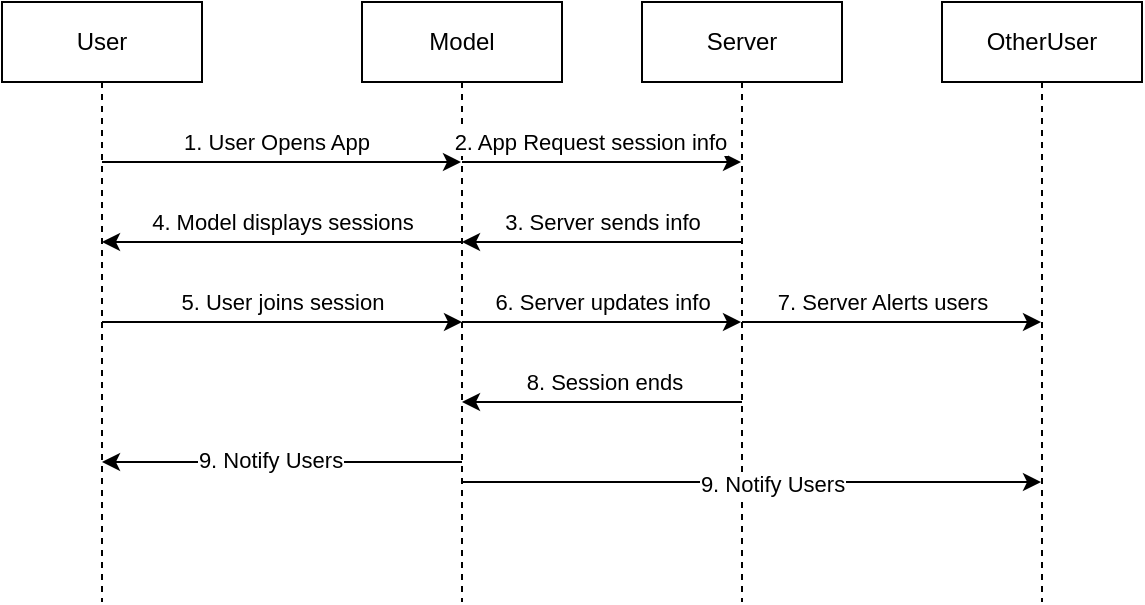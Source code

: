 <mxfile version="24.1.0" type="github">
  <diagram name="Page-1" id="2YBvvXClWsGukQMizWep">
    <mxGraphModel dx="454" dy="655" grid="1" gridSize="10" guides="1" tooltips="1" connect="1" arrows="1" fold="1" page="1" pageScale="1" pageWidth="850" pageHeight="1100" math="0" shadow="0">
      <root>
        <mxCell id="0" />
        <mxCell id="1" parent="0" />
        <mxCell id="aM9ryv3xv72pqoxQDRHE-1" value="User" style="shape=umlLifeline;perimeter=lifelinePerimeter;whiteSpace=wrap;html=1;container=0;dropTarget=0;collapsible=0;recursiveResize=0;outlineConnect=0;portConstraint=eastwest;newEdgeStyle={&quot;edgeStyle&quot;:&quot;elbowEdgeStyle&quot;,&quot;elbow&quot;:&quot;vertical&quot;,&quot;curved&quot;:0,&quot;rounded&quot;:0};" parent="1" vertex="1">
          <mxGeometry x="40" y="40" width="100" height="300" as="geometry" />
        </mxCell>
        <mxCell id="aM9ryv3xv72pqoxQDRHE-5" value="Model" style="shape=umlLifeline;perimeter=lifelinePerimeter;whiteSpace=wrap;html=1;container=0;dropTarget=0;collapsible=0;recursiveResize=0;outlineConnect=0;portConstraint=eastwest;newEdgeStyle={&quot;edgeStyle&quot;:&quot;elbowEdgeStyle&quot;,&quot;elbow&quot;:&quot;vertical&quot;,&quot;curved&quot;:0,&quot;rounded&quot;:0};" parent="1" vertex="1">
          <mxGeometry x="220" y="40" width="100" height="300" as="geometry" />
        </mxCell>
        <mxCell id="DtPNEOPhcOIuzaQkd96E-1" value="Server" style="shape=umlLifeline;perimeter=lifelinePerimeter;whiteSpace=wrap;html=1;container=0;dropTarget=0;collapsible=0;recursiveResize=0;outlineConnect=0;portConstraint=eastwest;newEdgeStyle={&quot;edgeStyle&quot;:&quot;elbowEdgeStyle&quot;,&quot;elbow&quot;:&quot;vertical&quot;,&quot;curved&quot;:0,&quot;rounded&quot;:0};" vertex="1" parent="1">
          <mxGeometry x="360" y="40" width="100" height="300" as="geometry" />
        </mxCell>
        <mxCell id="DtPNEOPhcOIuzaQkd96E-2" value="" style="endArrow=classic;html=1;rounded=0;" edge="1" parent="1" target="aM9ryv3xv72pqoxQDRHE-5">
          <mxGeometry width="50" height="50" relative="1" as="geometry">
            <mxPoint x="90" y="120" as="sourcePoint" />
            <mxPoint x="160" y="280" as="targetPoint" />
          </mxGeometry>
        </mxCell>
        <mxCell id="DtPNEOPhcOIuzaQkd96E-3" value="1. User Opens App" style="edgeLabel;html=1;align=center;verticalAlign=middle;resizable=0;points=[];" vertex="1" connectable="0" parent="DtPNEOPhcOIuzaQkd96E-2">
          <mxGeometry x="-0.031" y="2" relative="1" as="geometry">
            <mxPoint y="-8" as="offset" />
          </mxGeometry>
        </mxCell>
        <mxCell id="DtPNEOPhcOIuzaQkd96E-4" value="" style="endArrow=classic;html=1;rounded=0;" edge="1" parent="1" target="DtPNEOPhcOIuzaQkd96E-1">
          <mxGeometry width="50" height="50" relative="1" as="geometry">
            <mxPoint x="270" y="120" as="sourcePoint" />
            <mxPoint x="320" y="70" as="targetPoint" />
          </mxGeometry>
        </mxCell>
        <mxCell id="DtPNEOPhcOIuzaQkd96E-7" value="2. App Request session info" style="edgeLabel;html=1;align=center;verticalAlign=middle;resizable=0;points=[];" vertex="1" connectable="0" parent="DtPNEOPhcOIuzaQkd96E-4">
          <mxGeometry x="-0.082" y="2" relative="1" as="geometry">
            <mxPoint y="-8" as="offset" />
          </mxGeometry>
        </mxCell>
        <mxCell id="DtPNEOPhcOIuzaQkd96E-8" value="" style="endArrow=classic;html=1;rounded=0;" edge="1" parent="1" target="aM9ryv3xv72pqoxQDRHE-5">
          <mxGeometry width="50" height="50" relative="1" as="geometry">
            <mxPoint x="410" y="160" as="sourcePoint" />
            <mxPoint x="460" y="110" as="targetPoint" />
          </mxGeometry>
        </mxCell>
        <mxCell id="DtPNEOPhcOIuzaQkd96E-9" value="3. Server sends info" style="edgeLabel;html=1;align=center;verticalAlign=middle;resizable=0;points=[];" vertex="1" connectable="0" parent="DtPNEOPhcOIuzaQkd96E-8">
          <mxGeometry x="0.134" y="1" relative="1" as="geometry">
            <mxPoint x="9" y="-11" as="offset" />
          </mxGeometry>
        </mxCell>
        <mxCell id="DtPNEOPhcOIuzaQkd96E-10" value="" style="endArrow=classic;html=1;rounded=0;" edge="1" parent="1" target="aM9ryv3xv72pqoxQDRHE-1">
          <mxGeometry width="50" height="50" relative="1" as="geometry">
            <mxPoint x="270" y="160" as="sourcePoint" />
            <mxPoint x="320" y="110" as="targetPoint" />
          </mxGeometry>
        </mxCell>
        <mxCell id="DtPNEOPhcOIuzaQkd96E-11" value="4. Model displays sessions" style="edgeLabel;html=1;align=center;verticalAlign=middle;resizable=0;points=[];" vertex="1" connectable="0" parent="DtPNEOPhcOIuzaQkd96E-10">
          <mxGeometry x="0.371" y="1" relative="1" as="geometry">
            <mxPoint x="33" y="-11" as="offset" />
          </mxGeometry>
        </mxCell>
        <mxCell id="DtPNEOPhcOIuzaQkd96E-12" value="" style="endArrow=classic;html=1;rounded=0;" edge="1" parent="1">
          <mxGeometry width="50" height="50" relative="1" as="geometry">
            <mxPoint x="90" y="200" as="sourcePoint" />
            <mxPoint x="270" y="200" as="targetPoint" />
          </mxGeometry>
        </mxCell>
        <mxCell id="DtPNEOPhcOIuzaQkd96E-14" value="5. User joins session" style="edgeLabel;html=1;align=center;verticalAlign=middle;resizable=0;points=[];" vertex="1" connectable="0" parent="DtPNEOPhcOIuzaQkd96E-12">
          <mxGeometry x="-0.102" y="-1" relative="1" as="geometry">
            <mxPoint x="9" y="-11" as="offset" />
          </mxGeometry>
        </mxCell>
        <mxCell id="DtPNEOPhcOIuzaQkd96E-16" value="" style="endArrow=classic;html=1;rounded=0;" edge="1" parent="1" target="DtPNEOPhcOIuzaQkd96E-1">
          <mxGeometry width="50" height="50" relative="1" as="geometry">
            <mxPoint x="270" y="200" as="sourcePoint" />
            <mxPoint x="320" y="150" as="targetPoint" />
          </mxGeometry>
        </mxCell>
        <mxCell id="DtPNEOPhcOIuzaQkd96E-17" value="6. Server updates info" style="edgeLabel;html=1;align=center;verticalAlign=middle;resizable=0;points=[];" vertex="1" connectable="0" parent="DtPNEOPhcOIuzaQkd96E-16">
          <mxGeometry x="-0.14" y="1" relative="1" as="geometry">
            <mxPoint x="10" y="-9" as="offset" />
          </mxGeometry>
        </mxCell>
        <mxCell id="DtPNEOPhcOIuzaQkd96E-19" value="OtherUser" style="shape=umlLifeline;perimeter=lifelinePerimeter;whiteSpace=wrap;html=1;container=0;dropTarget=0;collapsible=0;recursiveResize=0;outlineConnect=0;portConstraint=eastwest;newEdgeStyle={&quot;edgeStyle&quot;:&quot;elbowEdgeStyle&quot;,&quot;elbow&quot;:&quot;vertical&quot;,&quot;curved&quot;:0,&quot;rounded&quot;:0};" vertex="1" parent="1">
          <mxGeometry x="510" y="40" width="100" height="300" as="geometry" />
        </mxCell>
        <mxCell id="DtPNEOPhcOIuzaQkd96E-20" value="" style="endArrow=classic;html=1;rounded=0;" edge="1" parent="1" target="DtPNEOPhcOIuzaQkd96E-19">
          <mxGeometry width="50" height="50" relative="1" as="geometry">
            <mxPoint x="410" y="200" as="sourcePoint" />
            <mxPoint x="460" y="150" as="targetPoint" />
          </mxGeometry>
        </mxCell>
        <mxCell id="DtPNEOPhcOIuzaQkd96E-21" value="7. Server Alerts users" style="edgeLabel;html=1;align=center;verticalAlign=middle;resizable=0;points=[];" vertex="1" connectable="0" parent="DtPNEOPhcOIuzaQkd96E-20">
          <mxGeometry x="-0.121" relative="1" as="geometry">
            <mxPoint x="4" y="-10" as="offset" />
          </mxGeometry>
        </mxCell>
        <mxCell id="DtPNEOPhcOIuzaQkd96E-22" value="" style="endArrow=classic;html=1;rounded=0;" edge="1" parent="1" target="aM9ryv3xv72pqoxQDRHE-5">
          <mxGeometry width="50" height="50" relative="1" as="geometry">
            <mxPoint x="410" y="240" as="sourcePoint" />
            <mxPoint x="460" y="190" as="targetPoint" />
          </mxGeometry>
        </mxCell>
        <mxCell id="DtPNEOPhcOIuzaQkd96E-23" value="8. Session ends" style="edgeLabel;html=1;align=center;verticalAlign=middle;resizable=0;points=[];" vertex="1" connectable="0" parent="DtPNEOPhcOIuzaQkd96E-22">
          <mxGeometry x="0.167" y="-2" relative="1" as="geometry">
            <mxPoint x="12" y="-8" as="offset" />
          </mxGeometry>
        </mxCell>
        <mxCell id="DtPNEOPhcOIuzaQkd96E-24" value="" style="endArrow=classic;html=1;rounded=0;" edge="1" parent="1" target="aM9ryv3xv72pqoxQDRHE-1">
          <mxGeometry width="50" height="50" relative="1" as="geometry">
            <mxPoint x="270" y="270" as="sourcePoint" />
            <mxPoint x="320" y="220" as="targetPoint" />
          </mxGeometry>
        </mxCell>
        <mxCell id="DtPNEOPhcOIuzaQkd96E-25" value="9. Notify Users" style="edgeLabel;html=1;align=center;verticalAlign=middle;resizable=0;points=[];" vertex="1" connectable="0" parent="DtPNEOPhcOIuzaQkd96E-24">
          <mxGeometry x="0.066" y="-1" relative="1" as="geometry">
            <mxPoint as="offset" />
          </mxGeometry>
        </mxCell>
        <mxCell id="DtPNEOPhcOIuzaQkd96E-26" value="" style="endArrow=classic;html=1;rounded=0;" edge="1" parent="1">
          <mxGeometry width="50" height="50" relative="1" as="geometry">
            <mxPoint x="269.929" y="280" as="sourcePoint" />
            <mxPoint x="559.5" y="280" as="targetPoint" />
          </mxGeometry>
        </mxCell>
        <mxCell id="DtPNEOPhcOIuzaQkd96E-27" value="9. Notify Users" style="edgeLabel;html=1;align=center;verticalAlign=middle;resizable=0;points=[];" vertex="1" connectable="0" parent="DtPNEOPhcOIuzaQkd96E-26">
          <mxGeometry x="0.066" y="-1" relative="1" as="geometry">
            <mxPoint as="offset" />
          </mxGeometry>
        </mxCell>
      </root>
    </mxGraphModel>
  </diagram>
</mxfile>
